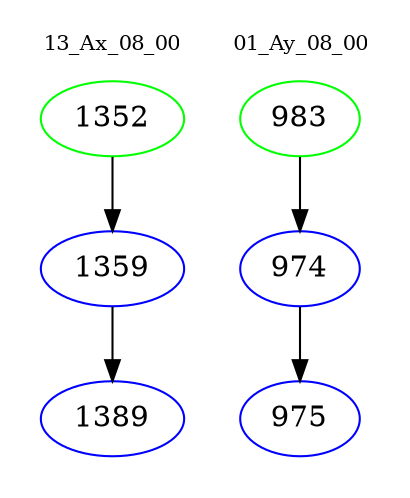 digraph{
subgraph cluster_0 {
color = white
label = "13_Ax_08_00";
fontsize=10;
T0_1352 [label="1352", color="green"]
T0_1352 -> T0_1359 [color="black"]
T0_1359 [label="1359", color="blue"]
T0_1359 -> T0_1389 [color="black"]
T0_1389 [label="1389", color="blue"]
}
subgraph cluster_1 {
color = white
label = "01_Ay_08_00";
fontsize=10;
T1_983 [label="983", color="green"]
T1_983 -> T1_974 [color="black"]
T1_974 [label="974", color="blue"]
T1_974 -> T1_975 [color="black"]
T1_975 [label="975", color="blue"]
}
}
